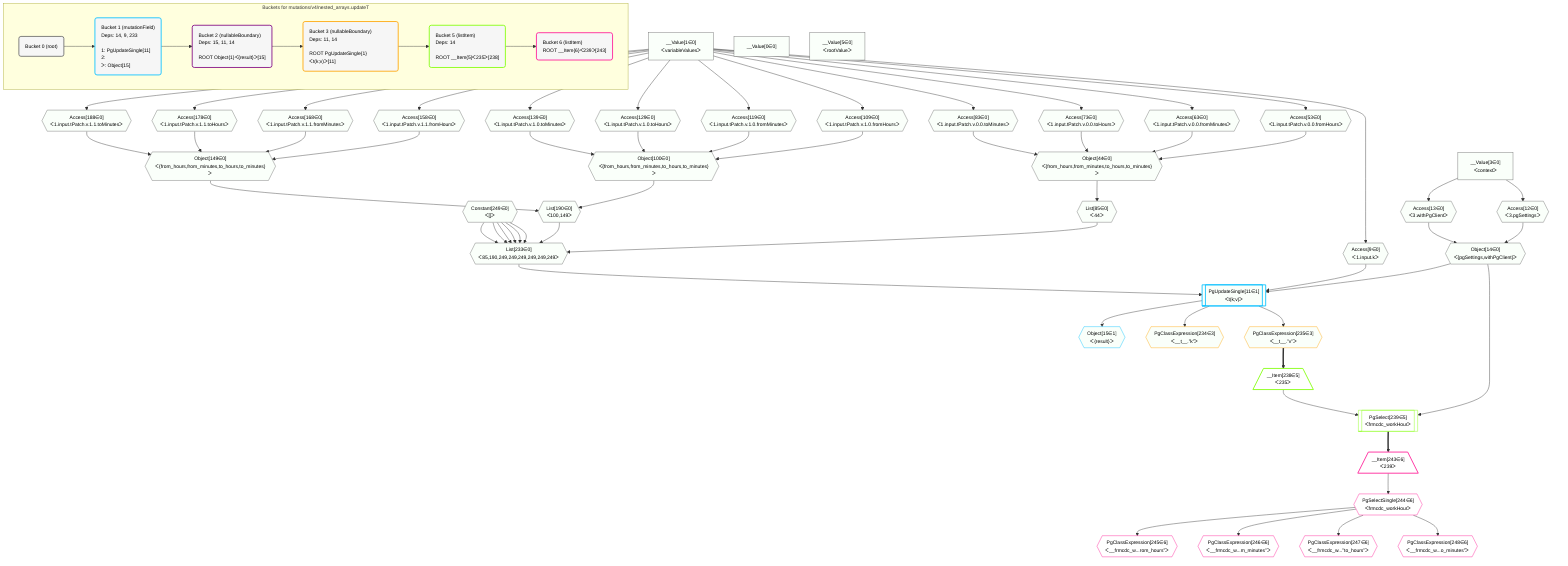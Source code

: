 %%{init: {'themeVariables': { 'fontSize': '12px'}}}%%
graph TD
    classDef path fill:#eee,stroke:#000,color:#000
    classDef plan fill:#fff,stroke-width:1px,color:#000
    classDef itemplan fill:#fff,stroke-width:2px,color:#000
    classDef unbatchedplan fill:#dff,stroke-width:1px,color:#000
    classDef sideeffectplan fill:#fcc,stroke-width:2px,color:#000
    classDef bucket fill:#f6f6f6,color:#000,stroke-width:2px,text-align:left


    %% plan dependencies
    List233{{"List[233∈0]<br />ᐸ85,190,249,249,249,249,249,249ᐳ"}}:::plan
    List85{{"List[85∈0]<br />ᐸ44ᐳ"}}:::plan
    List190{{"List[190∈0]<br />ᐸ100,149ᐳ"}}:::plan
    Constant249{{"Constant[249∈0]<br />ᐸ[]ᐳ"}}:::plan
    List85 & List190 & Constant249 & Constant249 & Constant249 & Constant249 & Constant249 & Constant249 --> List233
    Object44{{"Object[44∈0]<br />ᐸ{from_hours,from_minutes,to_hours,to_minutes}ᐳ"}}:::plan
    Access53{{"Access[53∈0]<br />ᐸ1.input.tPatch.v.0.0.fromHoursᐳ"}}:::plan
    Access63{{"Access[63∈0]<br />ᐸ1.input.tPatch.v.0.0.fromMinutesᐳ"}}:::plan
    Access73{{"Access[73∈0]<br />ᐸ1.input.tPatch.v.0.0.toHoursᐳ"}}:::plan
    Access83{{"Access[83∈0]<br />ᐸ1.input.tPatch.v.0.0.toMinutesᐳ"}}:::plan
    Access53 & Access63 & Access73 & Access83 --> Object44
    Object100{{"Object[100∈0]<br />ᐸ{from_hours,from_minutes,to_hours,to_minutes}ᐳ"}}:::plan
    Access109{{"Access[109∈0]<br />ᐸ1.input.tPatch.v.1.0.fromHoursᐳ"}}:::plan
    Access119{{"Access[119∈0]<br />ᐸ1.input.tPatch.v.1.0.fromMinutesᐳ"}}:::plan
    Access129{{"Access[129∈0]<br />ᐸ1.input.tPatch.v.1.0.toHoursᐳ"}}:::plan
    Access139{{"Access[139∈0]<br />ᐸ1.input.tPatch.v.1.0.toMinutesᐳ"}}:::plan
    Access109 & Access119 & Access129 & Access139 --> Object100
    Object149{{"Object[149∈0]<br />ᐸ{from_hours,from_minutes,to_hours,to_minutes}ᐳ"}}:::plan
    Access158{{"Access[158∈0]<br />ᐸ1.input.tPatch.v.1.1.fromHoursᐳ"}}:::plan
    Access168{{"Access[168∈0]<br />ᐸ1.input.tPatch.v.1.1.fromMinutesᐳ"}}:::plan
    Access178{{"Access[178∈0]<br />ᐸ1.input.tPatch.v.1.1.toHoursᐳ"}}:::plan
    Access188{{"Access[188∈0]<br />ᐸ1.input.tPatch.v.1.1.toMinutesᐳ"}}:::plan
    Access158 & Access168 & Access178 & Access188 --> Object149
    Object14{{"Object[14∈0]<br />ᐸ{pgSettings,withPgClient}ᐳ"}}:::plan
    Access12{{"Access[12∈0]<br />ᐸ3.pgSettingsᐳ"}}:::plan
    Access13{{"Access[13∈0]<br />ᐸ3.withPgClientᐳ"}}:::plan
    Access12 & Access13 --> Object14
    Object100 & Object149 --> List190
    Access9{{"Access[9∈0]<br />ᐸ1.input.kᐳ"}}:::plan
    __Value1["__Value[1∈0]<br />ᐸvariableValuesᐳ"]:::plan
    __Value1 --> Access9
    __Value3["__Value[3∈0]<br />ᐸcontextᐳ"]:::plan
    __Value3 --> Access12
    __Value3 --> Access13
    __Value1 --> Access53
    __Value1 --> Access63
    __Value1 --> Access73
    __Value1 --> Access83
    Object44 --> List85
    __Value1 --> Access109
    __Value1 --> Access119
    __Value1 --> Access129
    __Value1 --> Access139
    __Value1 --> Access158
    __Value1 --> Access168
    __Value1 --> Access178
    __Value1 --> Access188
    __Value0["__Value[0∈0]"]:::plan
    __Value5["__Value[5∈0]<br />ᐸrootValueᐳ"]:::plan
    PgUpdateSingle11[["PgUpdateSingle[11∈1]<br />ᐸt(k;v)ᐳ"]]:::sideeffectplan
    Object14 & Access9 & List233 --> PgUpdateSingle11
    Object15{{"Object[15∈1]<br />ᐸ{result}ᐳ"}}:::plan
    PgUpdateSingle11 --> Object15
    PgClassExpression234{{"PgClassExpression[234∈3]<br />ᐸ__t__.”k”ᐳ"}}:::plan
    PgUpdateSingle11 --> PgClassExpression234
    PgClassExpression235{{"PgClassExpression[235∈3]<br />ᐸ__t__.”v”ᐳ"}}:::plan
    PgUpdateSingle11 --> PgClassExpression235
    PgSelect239[["PgSelect[239∈5]<br />ᐸfrmcdc_workHourᐳ"]]:::plan
    __Item238[/"__Item[238∈5]<br />ᐸ235ᐳ"\]:::itemplan
    Object14 & __Item238 --> PgSelect239
    PgClassExpression235 ==> __Item238
    __Item243[/"__Item[243∈6]<br />ᐸ239ᐳ"\]:::itemplan
    PgSelect239 ==> __Item243
    PgSelectSingle244{{"PgSelectSingle[244∈6]<br />ᐸfrmcdc_workHourᐳ"}}:::plan
    __Item243 --> PgSelectSingle244
    PgClassExpression245{{"PgClassExpression[245∈6]<br />ᐸ__frmcdc_w...rom_hours”ᐳ"}}:::plan
    PgSelectSingle244 --> PgClassExpression245
    PgClassExpression246{{"PgClassExpression[246∈6]<br />ᐸ__frmcdc_w...m_minutes”ᐳ"}}:::plan
    PgSelectSingle244 --> PgClassExpression246
    PgClassExpression247{{"PgClassExpression[247∈6]<br />ᐸ__frmcdc_w...”to_hours”ᐳ"}}:::plan
    PgSelectSingle244 --> PgClassExpression247
    PgClassExpression248{{"PgClassExpression[248∈6]<br />ᐸ__frmcdc_w...o_minutes”ᐳ"}}:::plan
    PgSelectSingle244 --> PgClassExpression248

    %% define steps

    subgraph "Buckets for mutations/v4/nested_arrays.updateT"
    Bucket0("Bucket 0 (root)"):::bucket
    classDef bucket0 stroke:#696969
    class Bucket0,__Value0,__Value1,__Value3,__Value5,Access9,Access12,Access13,Object14,Object44,Access53,Access63,Access73,Access83,List85,Object100,Access109,Access119,Access129,Access139,Object149,Access158,Access168,Access178,Access188,List190,List233,Constant249 bucket0
    Bucket1("Bucket 1 (mutationField)<br />Deps: 14, 9, 233<br /><br />1: PgUpdateSingle[11]<br />2: <br />ᐳ: Object[15]"):::bucket
    classDef bucket1 stroke:#00bfff
    class Bucket1,PgUpdateSingle11,Object15 bucket1
    Bucket2("Bucket 2 (nullableBoundary)<br />Deps: 15, 11, 14<br /><br />ROOT Object{1}ᐸ{result}ᐳ[15]"):::bucket
    classDef bucket2 stroke:#7f007f
    class Bucket2 bucket2
    Bucket3("Bucket 3 (nullableBoundary)<br />Deps: 11, 14<br /><br />ROOT PgUpdateSingle{1}ᐸt(k;v)ᐳ[11]"):::bucket
    classDef bucket3 stroke:#ffa500
    class Bucket3,PgClassExpression234,PgClassExpression235 bucket3
    Bucket5("Bucket 5 (listItem)<br />Deps: 14<br /><br />ROOT __Item{5}ᐸ235ᐳ[238]"):::bucket
    classDef bucket5 stroke:#7fff00
    class Bucket5,__Item238,PgSelect239 bucket5
    Bucket6("Bucket 6 (listItem)<br />ROOT __Item{6}ᐸ239ᐳ[243]"):::bucket
    classDef bucket6 stroke:#ff1493
    class Bucket6,__Item243,PgSelectSingle244,PgClassExpression245,PgClassExpression246,PgClassExpression247,PgClassExpression248 bucket6
    Bucket0 --> Bucket1
    Bucket1 --> Bucket2
    Bucket2 --> Bucket3
    Bucket3 --> Bucket5
    Bucket5 --> Bucket6
    classDef unary fill:#fafffa,borderWidth:8px
    class List233,Object44,Object100,Object149,Object14,List190,Access9,Access12,Access13,Access53,Access63,Access73,Access83,List85,Access109,Access119,Access129,Access139,Access158,Access168,Access178,Access188,__Value0,__Value1,__Value3,__Value5,Constant249,PgUpdateSingle11,Object15,PgClassExpression234,PgClassExpression235 unary
    end